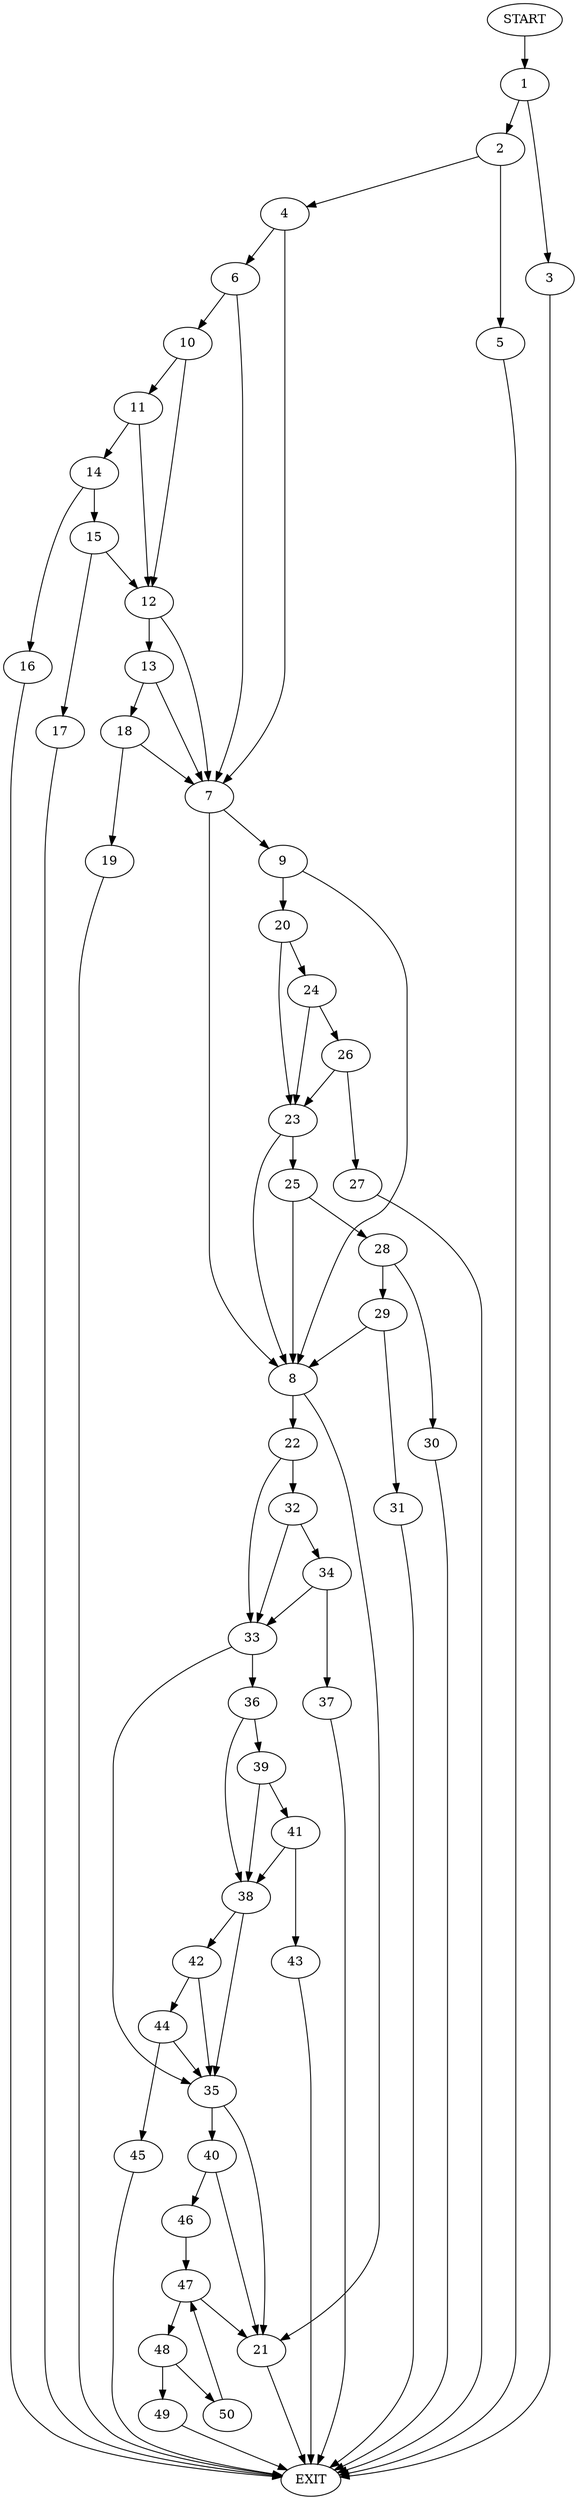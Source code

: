 digraph {
0 [label="START"]
51 [label="EXIT"]
0 -> 1
1 -> 2
1 -> 3
3 -> 51
2 -> 4
2 -> 5
5 -> 51
4 -> 6
4 -> 7
7 -> 8
7 -> 9
6 -> 7
6 -> 10
10 -> 11
10 -> 12
12 -> 13
12 -> 7
11 -> 12
11 -> 14
14 -> 15
14 -> 16
15 -> 17
15 -> 12
16 -> 51
17 -> 51
13 -> 7
13 -> 18
18 -> 7
18 -> 19
19 -> 51
9 -> 8
9 -> 20
8 -> 21
8 -> 22
20 -> 23
20 -> 24
23 -> 8
23 -> 25
24 -> 23
24 -> 26
26 -> 27
26 -> 23
27 -> 51
25 -> 8
25 -> 28
28 -> 29
28 -> 30
30 -> 51
29 -> 8
29 -> 31
31 -> 51
21 -> 51
22 -> 32
22 -> 33
32 -> 34
32 -> 33
33 -> 35
33 -> 36
34 -> 33
34 -> 37
37 -> 51
36 -> 38
36 -> 39
35 -> 21
35 -> 40
39 -> 41
39 -> 38
38 -> 35
38 -> 42
41 -> 43
41 -> 38
43 -> 51
42 -> 35
42 -> 44
44 -> 35
44 -> 45
45 -> 51
40 -> 21
40 -> 46
46 -> 47
47 -> 48
47 -> 21
48 -> 49
48 -> 50
50 -> 47
49 -> 51
}
